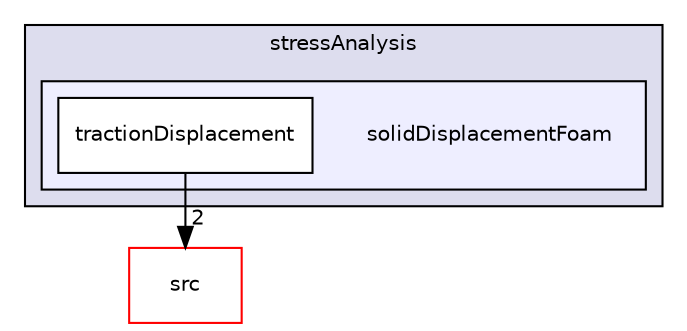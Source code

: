 digraph "applications/solvers/stressAnalysis/solidDisplacementFoam" {
  bgcolor=transparent;
  compound=true
  node [ fontsize="10", fontname="Helvetica"];
  edge [ labelfontsize="10", labelfontname="Helvetica"];
  subgraph clusterdir_c2f3eabbeeedbb03170a2b89f2b5145e {
    graph [ bgcolor="#ddddee", pencolor="black", label="stressAnalysis" fontname="Helvetica", fontsize="10", URL="dir_c2f3eabbeeedbb03170a2b89f2b5145e.html"]
  subgraph clusterdir_7ea3f7dfc8497c6b2ba5ad1ea80f5b62 {
    graph [ bgcolor="#eeeeff", pencolor="black", label="" URL="dir_7ea3f7dfc8497c6b2ba5ad1ea80f5b62.html"];
    dir_7ea3f7dfc8497c6b2ba5ad1ea80f5b62 [shape=plaintext label="solidDisplacementFoam"];
    dir_907233868b146455d359ed189a070140 [shape=box label="tractionDisplacement" color="black" fillcolor="white" style="filled" URL="dir_907233868b146455d359ed189a070140.html"];
  }
  }
  dir_68267d1309a1af8e8297ef4c3efbcdba [shape=box label="src" color="red" URL="dir_68267d1309a1af8e8297ef4c3efbcdba.html"];
  dir_907233868b146455d359ed189a070140->dir_68267d1309a1af8e8297ef4c3efbcdba [headlabel="2", labeldistance=1.5 headhref="dir_000458_000737.html"];
}
